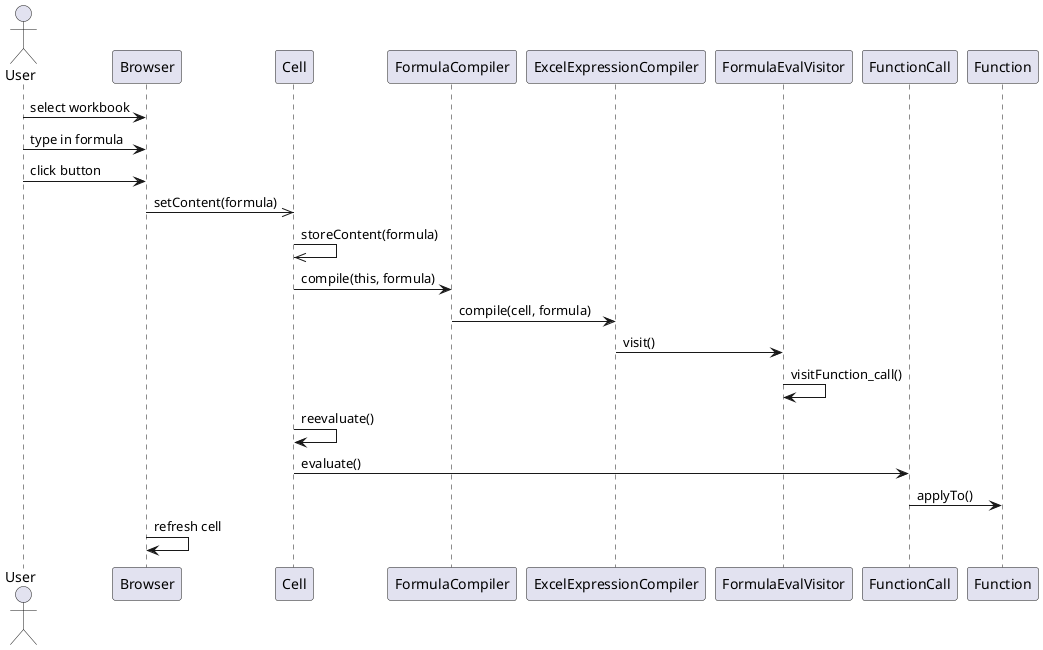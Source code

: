 @startuml  analysis.png
skinparam packageStyle rect
skinparam defaultFontName FG Virgil
skinparam shadowing false

actor User

User -> Browser : select workbook
User -> Browser : type in formula
User -> Browser : click button

Browser ->> Cell : setContent(formula)

Cell ->> Cell : storeContent(formula)

Cell -> FormulaCompiler : compile(this, formula)

FormulaCompiler -> ExcelExpressionCompiler : compile(cell, formula)

ExcelExpressionCompiler -> FormulaEvalVisitor : visit()

FormulaEvalVisitor -> FormulaEvalVisitor : visitFunction_call()

Cell -> Cell : reevaluate()

Cell -> FunctionCall : evaluate()

FunctionCall -> Function : applyTo()

Browser -> Browser : refresh cell


@enduml